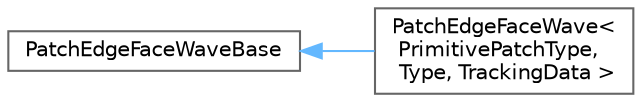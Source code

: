digraph "Graphical Class Hierarchy"
{
 // LATEX_PDF_SIZE
  bgcolor="transparent";
  edge [fontname=Helvetica,fontsize=10,labelfontname=Helvetica,labelfontsize=10];
  node [fontname=Helvetica,fontsize=10,shape=box,height=0.2,width=0.4];
  rankdir="LR";
  Node0 [id="Node000000",label="PatchEdgeFaceWaveBase",height=0.2,width=0.4,color="grey40", fillcolor="white", style="filled",URL="$classFoam_1_1PatchEdgeFaceWaveBase.html",tooltip=" "];
  Node0 -> Node1 [id="edge5205_Node000000_Node000001",dir="back",color="steelblue1",style="solid",tooltip=" "];
  Node1 [id="Node000001",label="PatchEdgeFaceWave\<\l PrimitivePatchType,\l Type, TrackingData \>",height=0.2,width=0.4,color="grey40", fillcolor="white", style="filled",URL="$classFoam_1_1PatchEdgeFaceWave.html",tooltip="Wave propagation of information along patch. Every iteration information goes through one layer of fa..."];
}
